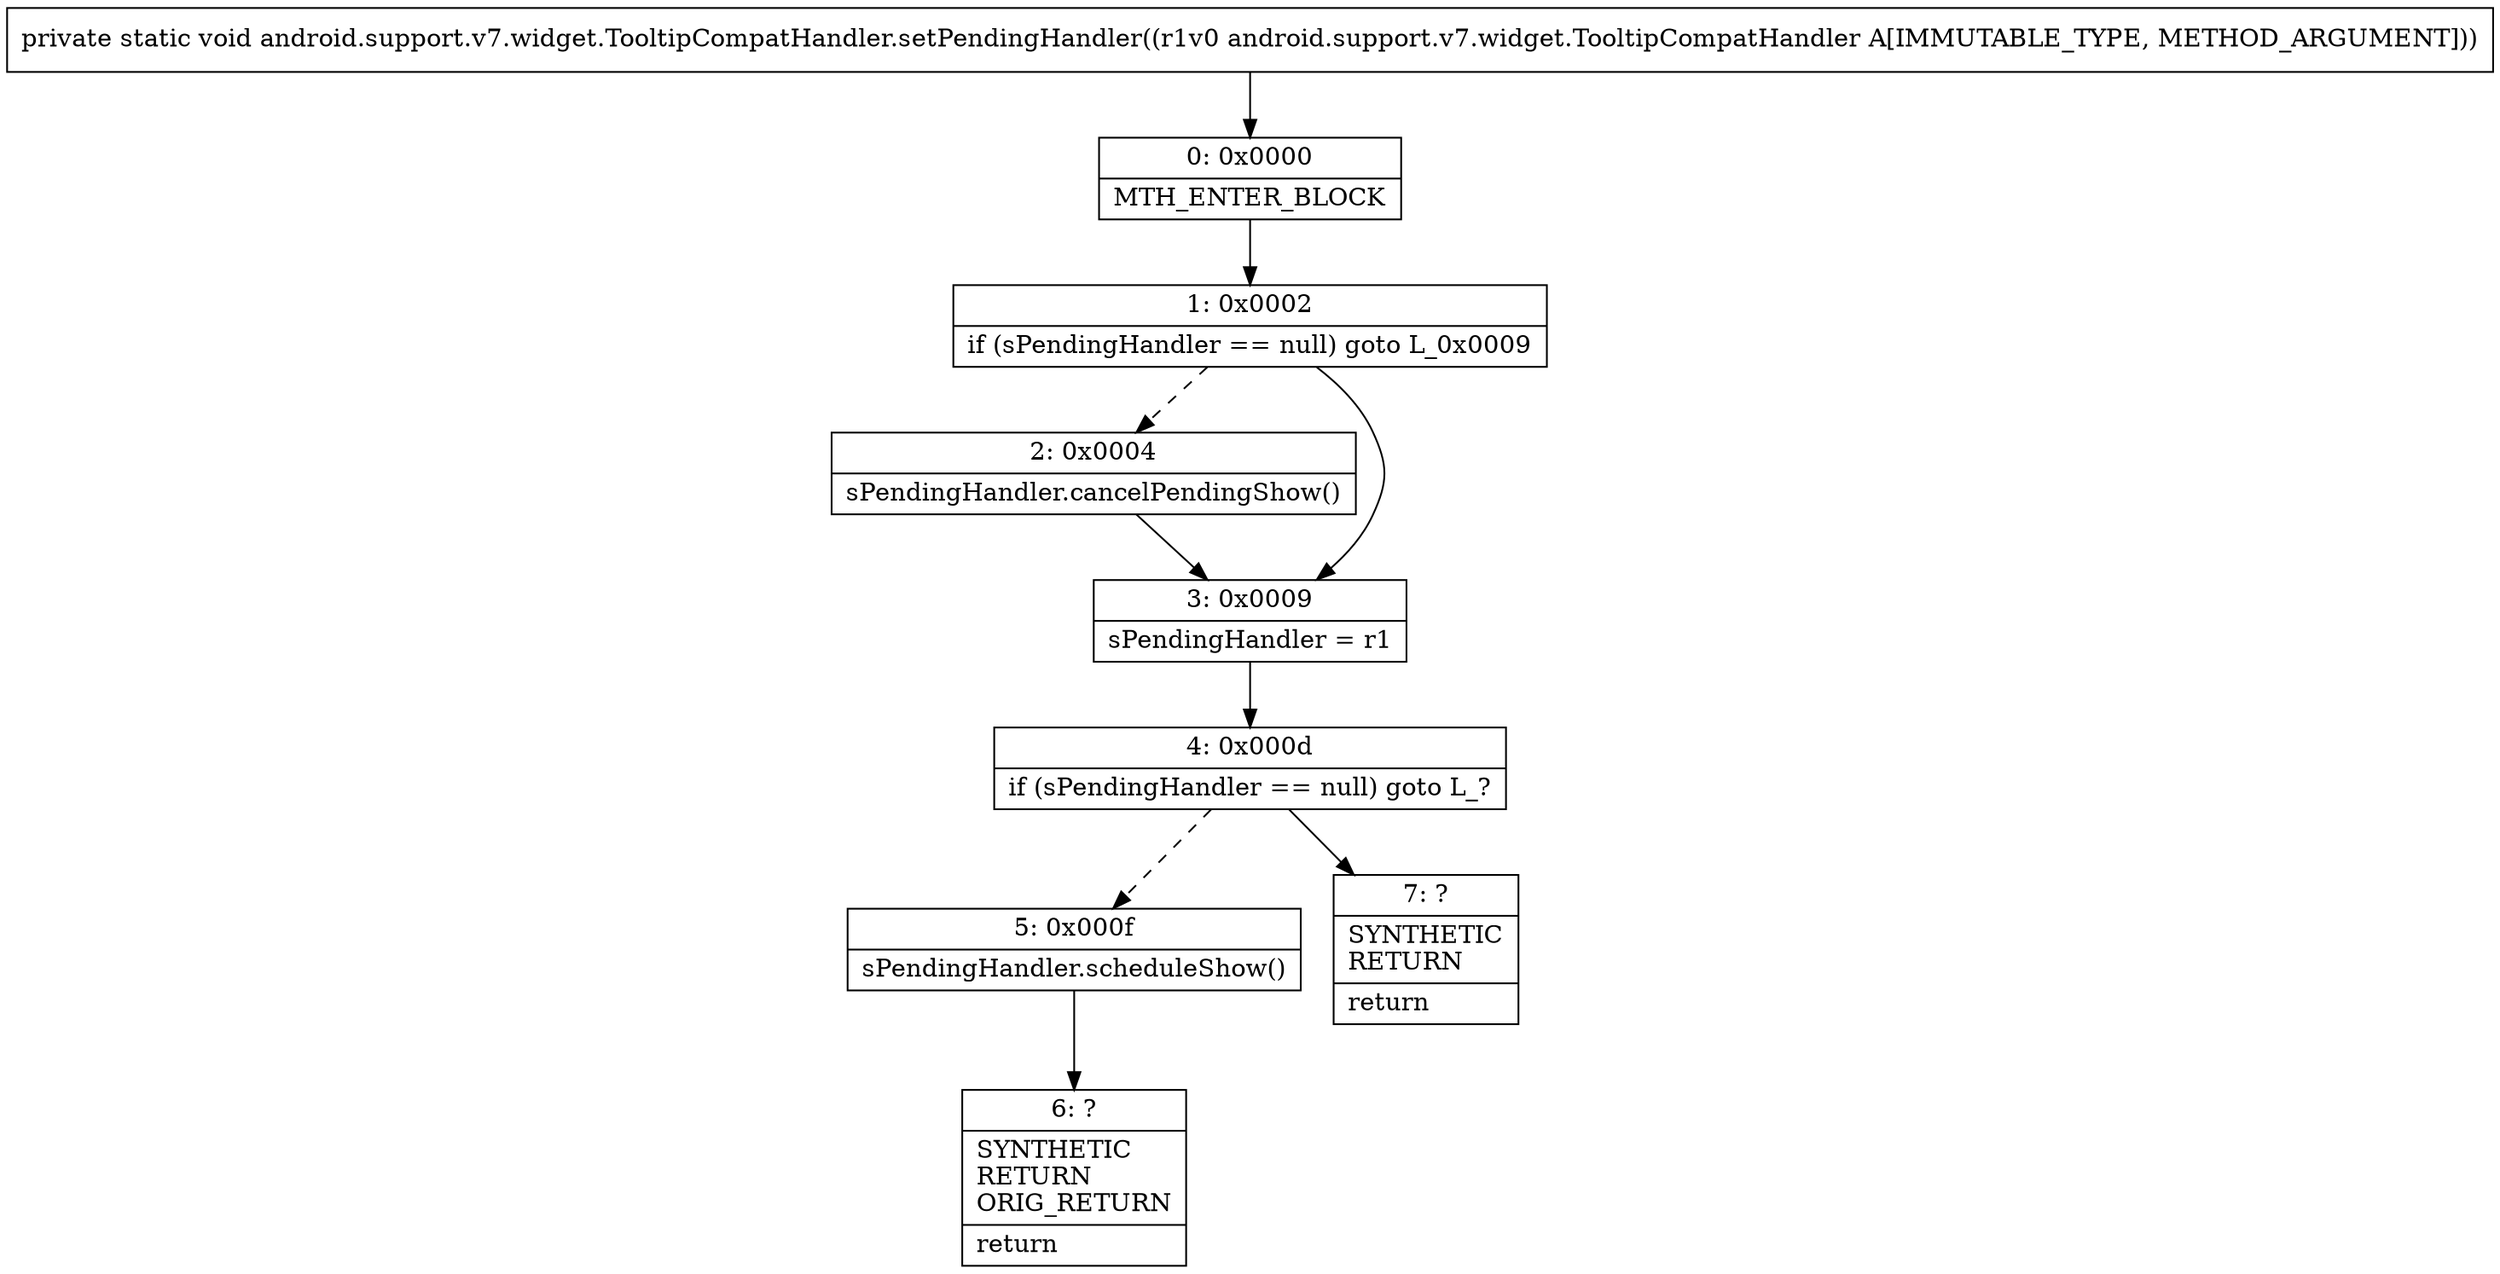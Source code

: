 digraph "CFG forandroid.support.v7.widget.TooltipCompatHandler.setPendingHandler(Landroid\/support\/v7\/widget\/TooltipCompatHandler;)V" {
Node_0 [shape=record,label="{0\:\ 0x0000|MTH_ENTER_BLOCK\l}"];
Node_1 [shape=record,label="{1\:\ 0x0002|if (sPendingHandler == null) goto L_0x0009\l}"];
Node_2 [shape=record,label="{2\:\ 0x0004|sPendingHandler.cancelPendingShow()\l}"];
Node_3 [shape=record,label="{3\:\ 0x0009|sPendingHandler = r1\l}"];
Node_4 [shape=record,label="{4\:\ 0x000d|if (sPendingHandler == null) goto L_?\l}"];
Node_5 [shape=record,label="{5\:\ 0x000f|sPendingHandler.scheduleShow()\l}"];
Node_6 [shape=record,label="{6\:\ ?|SYNTHETIC\lRETURN\lORIG_RETURN\l|return\l}"];
Node_7 [shape=record,label="{7\:\ ?|SYNTHETIC\lRETURN\l|return\l}"];
MethodNode[shape=record,label="{private static void android.support.v7.widget.TooltipCompatHandler.setPendingHandler((r1v0 android.support.v7.widget.TooltipCompatHandler A[IMMUTABLE_TYPE, METHOD_ARGUMENT])) }"];
MethodNode -> Node_0;
Node_0 -> Node_1;
Node_1 -> Node_2[style=dashed];
Node_1 -> Node_3;
Node_2 -> Node_3;
Node_3 -> Node_4;
Node_4 -> Node_5[style=dashed];
Node_4 -> Node_7;
Node_5 -> Node_6;
}


